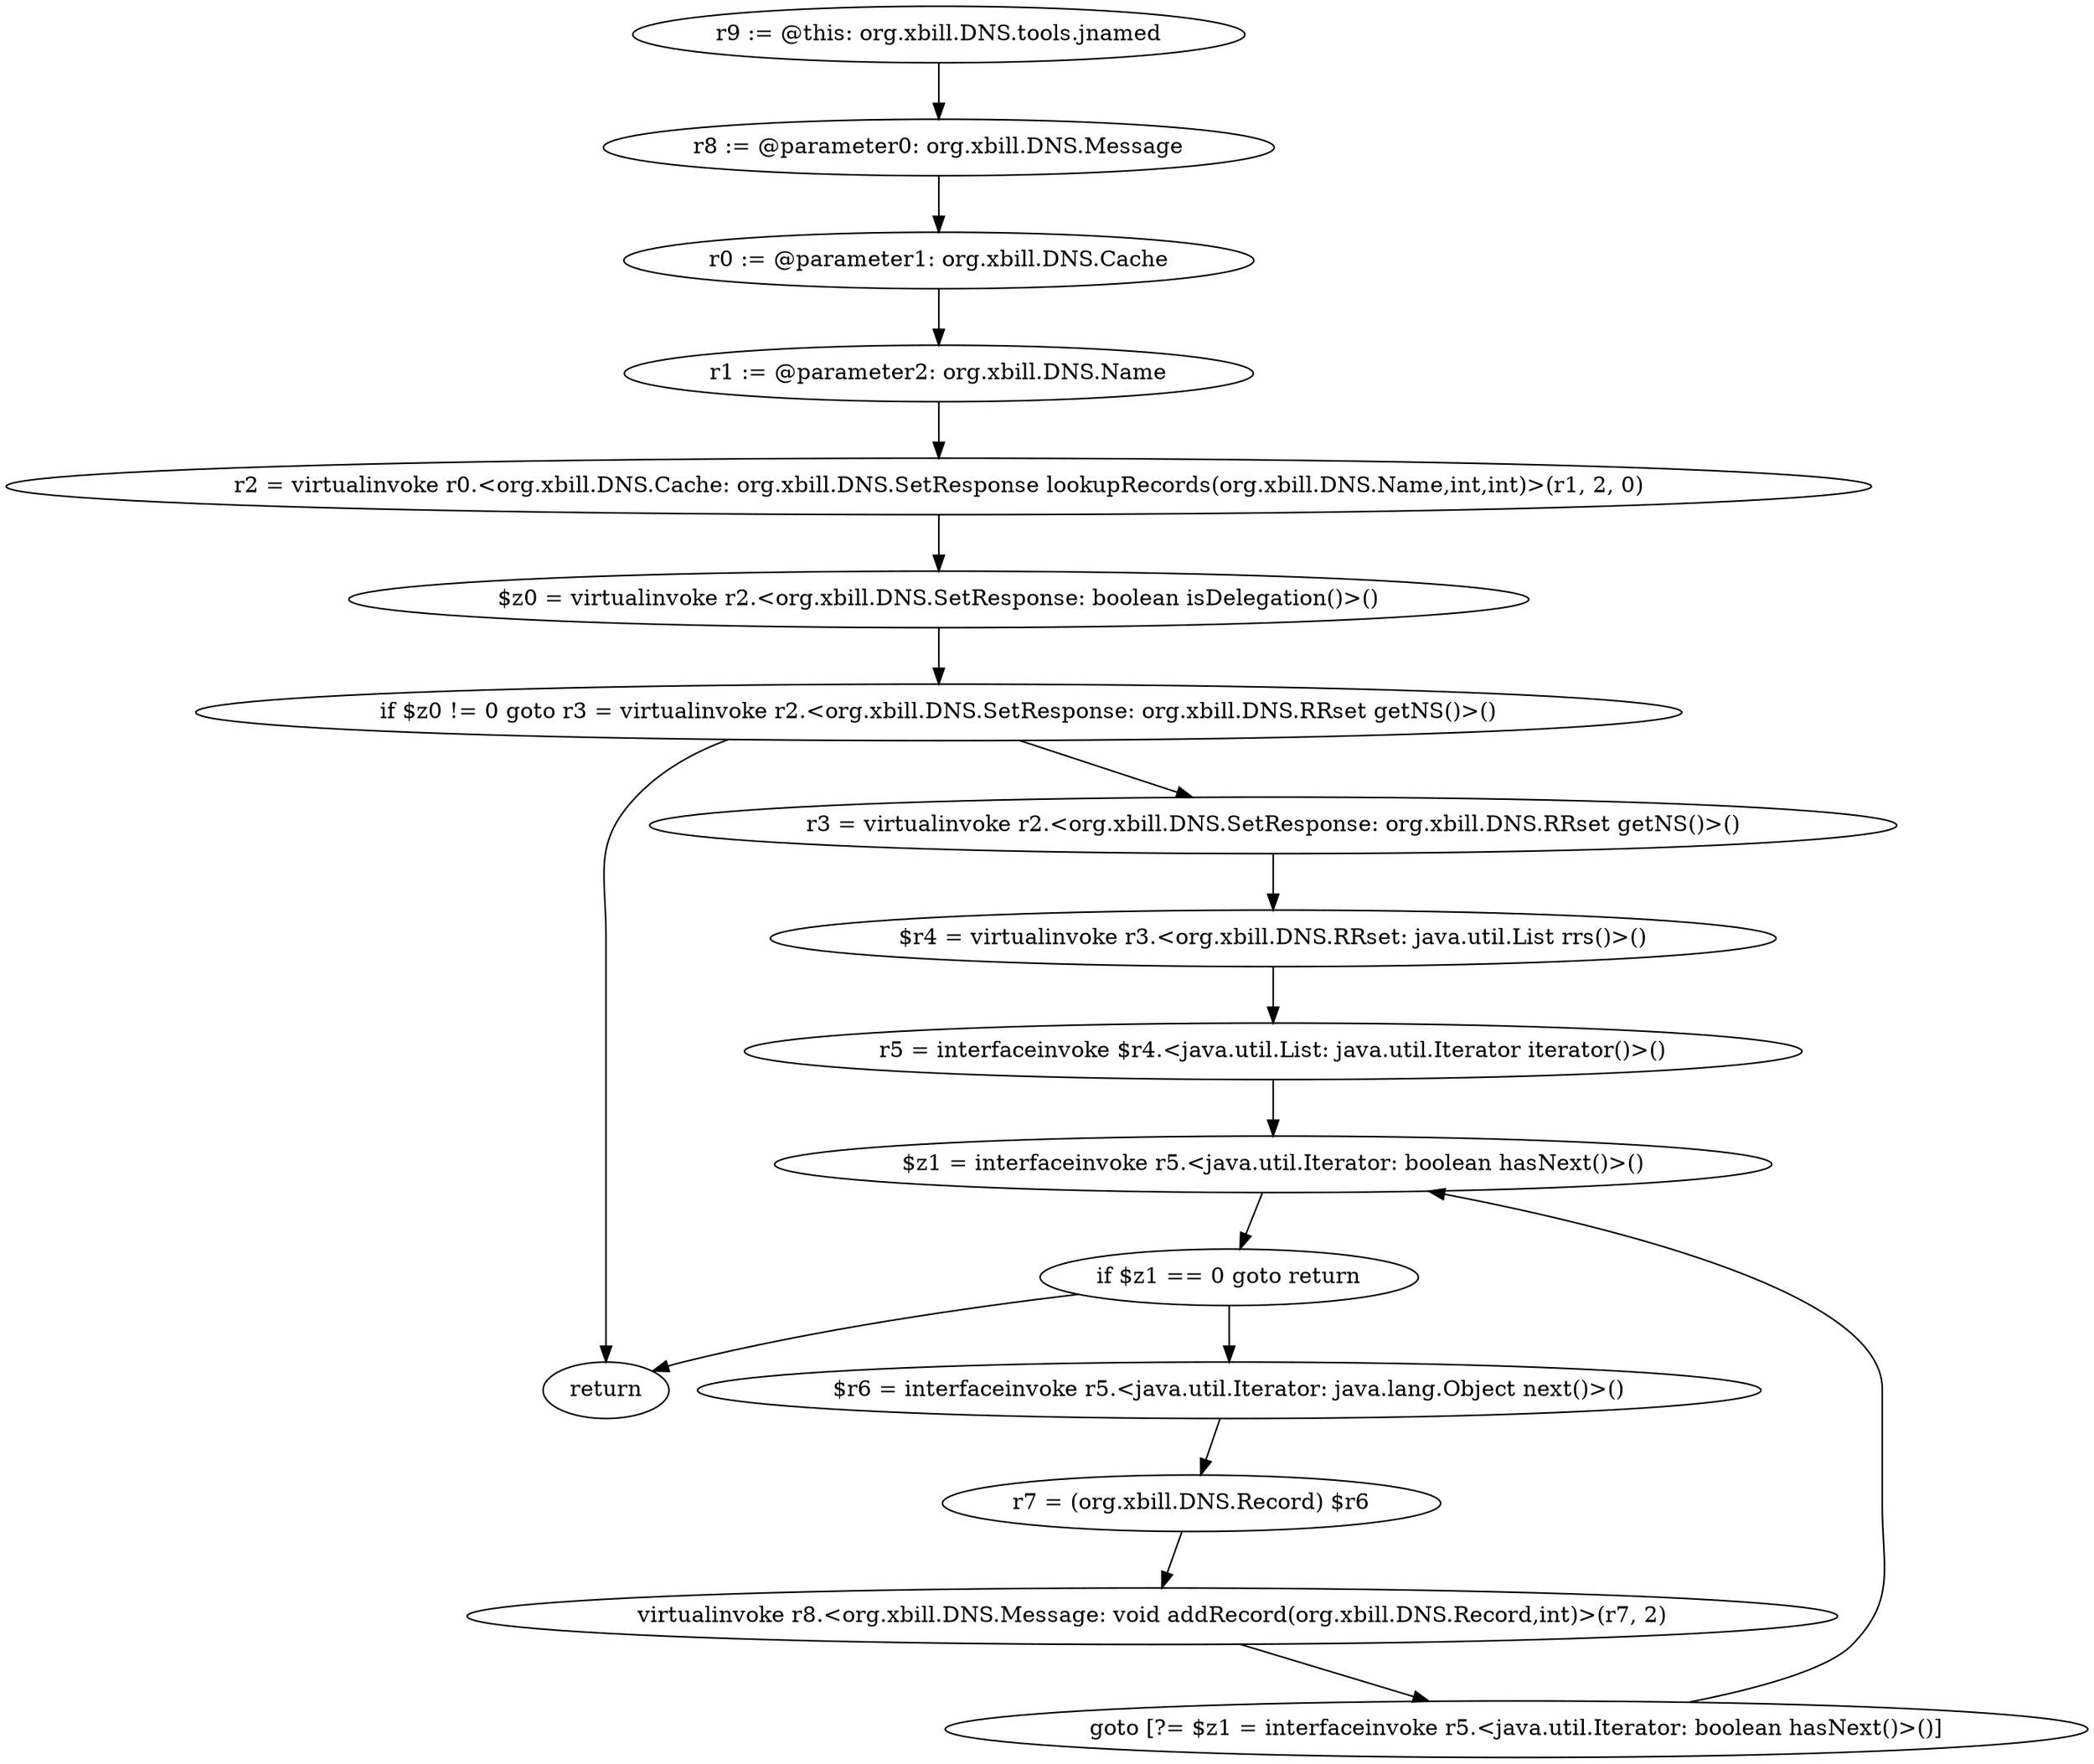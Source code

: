 digraph "unitGraph" {
    "r9 := @this: org.xbill.DNS.tools.jnamed"
    "r8 := @parameter0: org.xbill.DNS.Message"
    "r0 := @parameter1: org.xbill.DNS.Cache"
    "r1 := @parameter2: org.xbill.DNS.Name"
    "r2 = virtualinvoke r0.<org.xbill.DNS.Cache: org.xbill.DNS.SetResponse lookupRecords(org.xbill.DNS.Name,int,int)>(r1, 2, 0)"
    "$z0 = virtualinvoke r2.<org.xbill.DNS.SetResponse: boolean isDelegation()>()"
    "if $z0 != 0 goto r3 = virtualinvoke r2.<org.xbill.DNS.SetResponse: org.xbill.DNS.RRset getNS()>()"
    "return"
    "r3 = virtualinvoke r2.<org.xbill.DNS.SetResponse: org.xbill.DNS.RRset getNS()>()"
    "$r4 = virtualinvoke r3.<org.xbill.DNS.RRset: java.util.List rrs()>()"
    "r5 = interfaceinvoke $r4.<java.util.List: java.util.Iterator iterator()>()"
    "$z1 = interfaceinvoke r5.<java.util.Iterator: boolean hasNext()>()"
    "if $z1 == 0 goto return"
    "$r6 = interfaceinvoke r5.<java.util.Iterator: java.lang.Object next()>()"
    "r7 = (org.xbill.DNS.Record) $r6"
    "virtualinvoke r8.<org.xbill.DNS.Message: void addRecord(org.xbill.DNS.Record,int)>(r7, 2)"
    "goto [?= $z1 = interfaceinvoke r5.<java.util.Iterator: boolean hasNext()>()]"
    "r9 := @this: org.xbill.DNS.tools.jnamed"->"r8 := @parameter0: org.xbill.DNS.Message";
    "r8 := @parameter0: org.xbill.DNS.Message"->"r0 := @parameter1: org.xbill.DNS.Cache";
    "r0 := @parameter1: org.xbill.DNS.Cache"->"r1 := @parameter2: org.xbill.DNS.Name";
    "r1 := @parameter2: org.xbill.DNS.Name"->"r2 = virtualinvoke r0.<org.xbill.DNS.Cache: org.xbill.DNS.SetResponse lookupRecords(org.xbill.DNS.Name,int,int)>(r1, 2, 0)";
    "r2 = virtualinvoke r0.<org.xbill.DNS.Cache: org.xbill.DNS.SetResponse lookupRecords(org.xbill.DNS.Name,int,int)>(r1, 2, 0)"->"$z0 = virtualinvoke r2.<org.xbill.DNS.SetResponse: boolean isDelegation()>()";
    "$z0 = virtualinvoke r2.<org.xbill.DNS.SetResponse: boolean isDelegation()>()"->"if $z0 != 0 goto r3 = virtualinvoke r2.<org.xbill.DNS.SetResponse: org.xbill.DNS.RRset getNS()>()";
    "if $z0 != 0 goto r3 = virtualinvoke r2.<org.xbill.DNS.SetResponse: org.xbill.DNS.RRset getNS()>()"->"return";
    "if $z0 != 0 goto r3 = virtualinvoke r2.<org.xbill.DNS.SetResponse: org.xbill.DNS.RRset getNS()>()"->"r3 = virtualinvoke r2.<org.xbill.DNS.SetResponse: org.xbill.DNS.RRset getNS()>()";
    "r3 = virtualinvoke r2.<org.xbill.DNS.SetResponse: org.xbill.DNS.RRset getNS()>()"->"$r4 = virtualinvoke r3.<org.xbill.DNS.RRset: java.util.List rrs()>()";
    "$r4 = virtualinvoke r3.<org.xbill.DNS.RRset: java.util.List rrs()>()"->"r5 = interfaceinvoke $r4.<java.util.List: java.util.Iterator iterator()>()";
    "r5 = interfaceinvoke $r4.<java.util.List: java.util.Iterator iterator()>()"->"$z1 = interfaceinvoke r5.<java.util.Iterator: boolean hasNext()>()";
    "$z1 = interfaceinvoke r5.<java.util.Iterator: boolean hasNext()>()"->"if $z1 == 0 goto return";
    "if $z1 == 0 goto return"->"$r6 = interfaceinvoke r5.<java.util.Iterator: java.lang.Object next()>()";
    "if $z1 == 0 goto return"->"return";
    "$r6 = interfaceinvoke r5.<java.util.Iterator: java.lang.Object next()>()"->"r7 = (org.xbill.DNS.Record) $r6";
    "r7 = (org.xbill.DNS.Record) $r6"->"virtualinvoke r8.<org.xbill.DNS.Message: void addRecord(org.xbill.DNS.Record,int)>(r7, 2)";
    "virtualinvoke r8.<org.xbill.DNS.Message: void addRecord(org.xbill.DNS.Record,int)>(r7, 2)"->"goto [?= $z1 = interfaceinvoke r5.<java.util.Iterator: boolean hasNext()>()]";
    "goto [?= $z1 = interfaceinvoke r5.<java.util.Iterator: boolean hasNext()>()]"->"$z1 = interfaceinvoke r5.<java.util.Iterator: boolean hasNext()>()";
}
